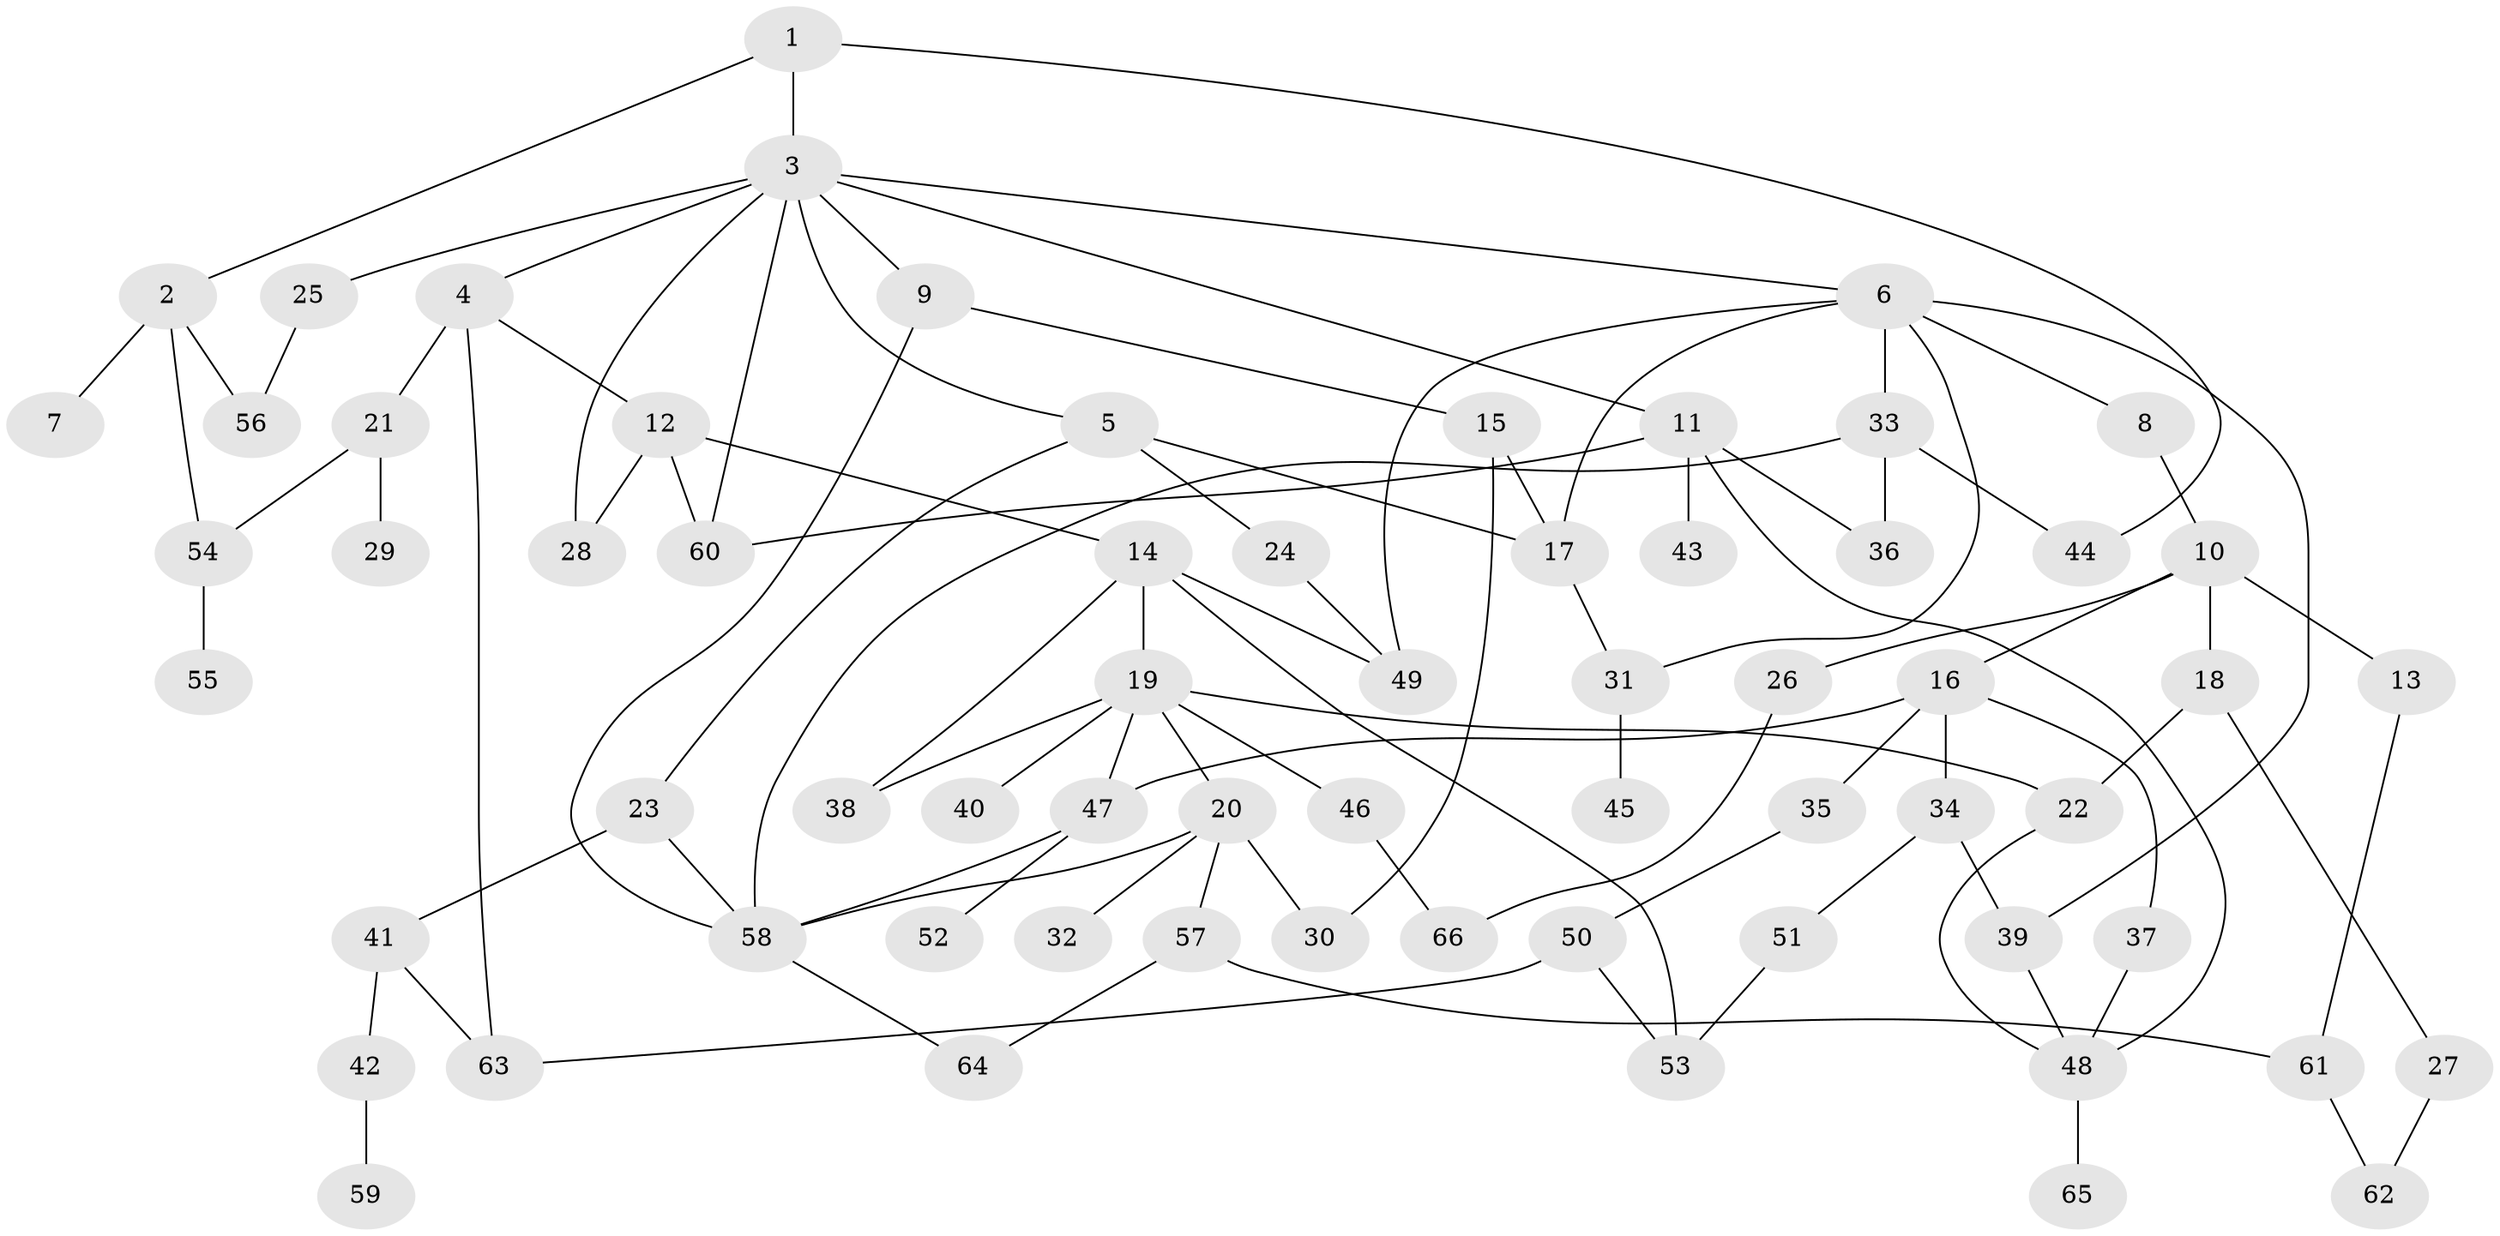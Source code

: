 // Generated by graph-tools (version 1.1) at 2025/01/03/09/25 03:01:00]
// undirected, 66 vertices, 97 edges
graph export_dot {
graph [start="1"]
  node [color=gray90,style=filled];
  1;
  2;
  3;
  4;
  5;
  6;
  7;
  8;
  9;
  10;
  11;
  12;
  13;
  14;
  15;
  16;
  17;
  18;
  19;
  20;
  21;
  22;
  23;
  24;
  25;
  26;
  27;
  28;
  29;
  30;
  31;
  32;
  33;
  34;
  35;
  36;
  37;
  38;
  39;
  40;
  41;
  42;
  43;
  44;
  45;
  46;
  47;
  48;
  49;
  50;
  51;
  52;
  53;
  54;
  55;
  56;
  57;
  58;
  59;
  60;
  61;
  62;
  63;
  64;
  65;
  66;
  1 -- 2;
  1 -- 3;
  1 -- 44;
  2 -- 7;
  2 -- 56;
  2 -- 54;
  3 -- 4;
  3 -- 5;
  3 -- 6;
  3 -- 9;
  3 -- 11;
  3 -- 25;
  3 -- 28;
  3 -- 60;
  4 -- 12;
  4 -- 21;
  4 -- 63;
  5 -- 23;
  5 -- 24;
  5 -- 17;
  6 -- 8;
  6 -- 17;
  6 -- 33;
  6 -- 39;
  6 -- 49;
  6 -- 31;
  8 -- 10;
  9 -- 15;
  9 -- 58;
  10 -- 13;
  10 -- 16;
  10 -- 18;
  10 -- 26;
  11 -- 36;
  11 -- 43;
  11 -- 48;
  11 -- 60;
  12 -- 14;
  12 -- 28;
  12 -- 60;
  13 -- 61;
  14 -- 19;
  14 -- 38;
  14 -- 53;
  14 -- 49;
  15 -- 30;
  15 -- 17;
  16 -- 34;
  16 -- 35;
  16 -- 37;
  16 -- 47;
  17 -- 31;
  18 -- 27;
  18 -- 22;
  19 -- 20;
  19 -- 22;
  19 -- 38;
  19 -- 40;
  19 -- 46;
  19 -- 47;
  20 -- 32;
  20 -- 57;
  20 -- 58;
  20 -- 30;
  21 -- 29;
  21 -- 54;
  22 -- 48;
  23 -- 41;
  23 -- 58;
  24 -- 49;
  25 -- 56;
  26 -- 66;
  27 -- 62;
  31 -- 45;
  33 -- 44;
  33 -- 36;
  33 -- 58;
  34 -- 51;
  34 -- 39;
  35 -- 50;
  37 -- 48;
  39 -- 48;
  41 -- 42;
  41 -- 63;
  42 -- 59;
  46 -- 66;
  47 -- 52;
  47 -- 58;
  48 -- 65;
  50 -- 53;
  50 -- 63;
  51 -- 53;
  54 -- 55;
  57 -- 61;
  57 -- 64;
  58 -- 64;
  61 -- 62;
}
